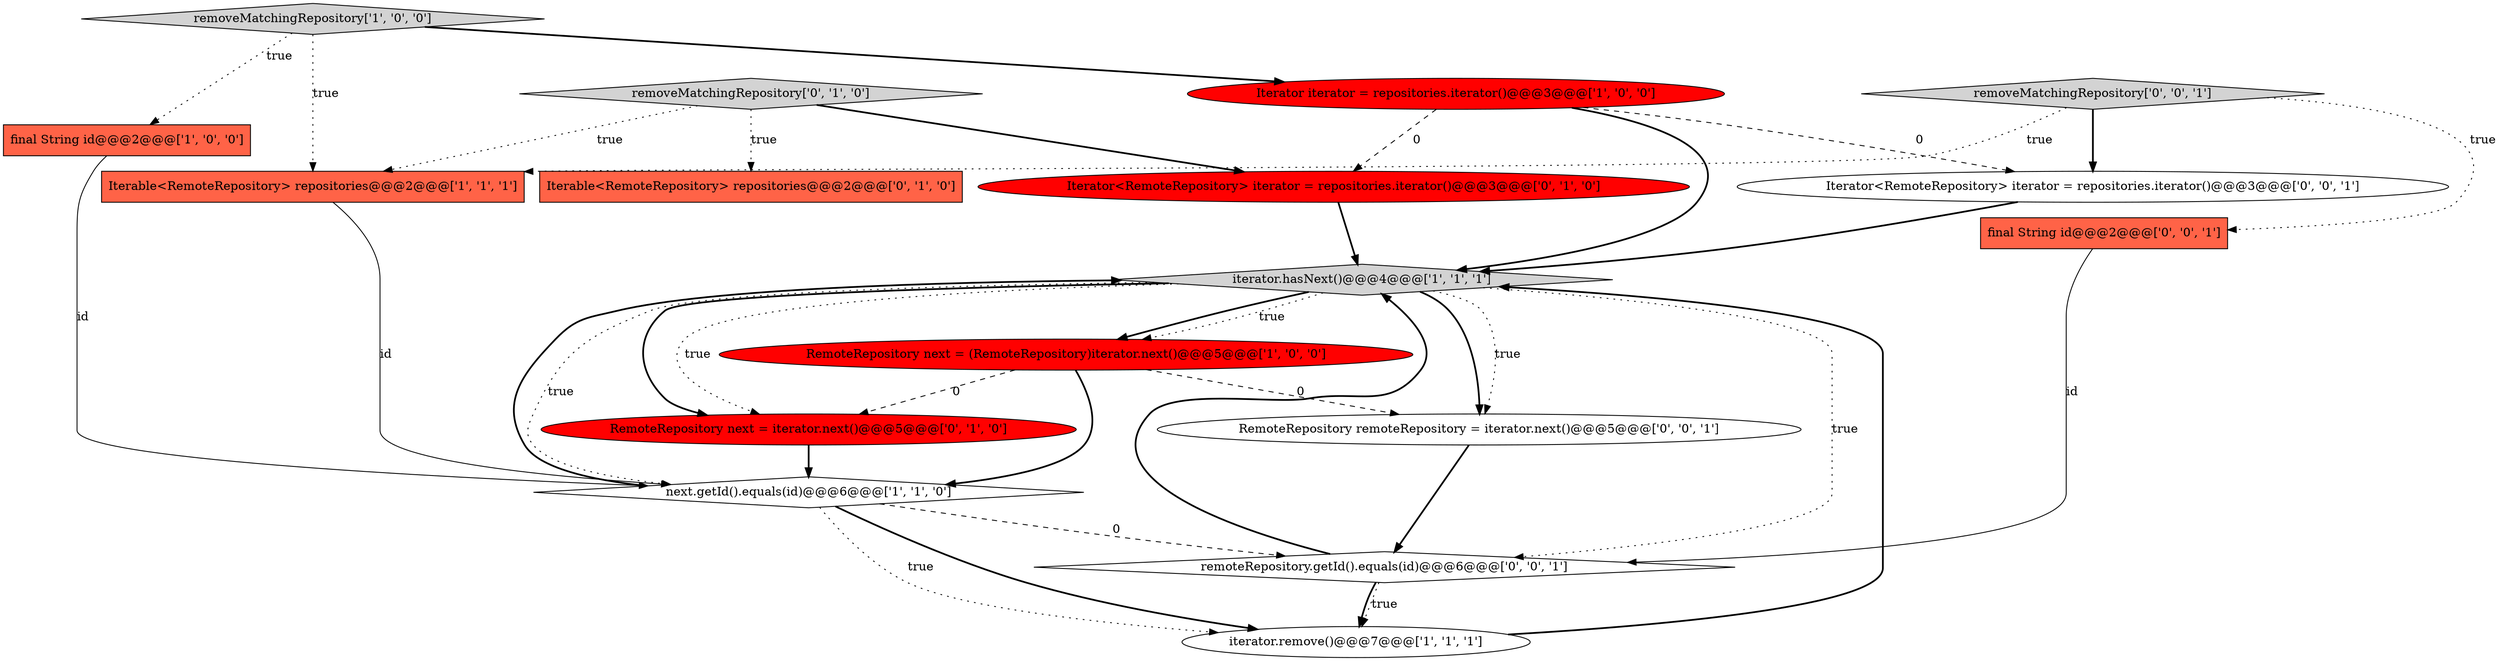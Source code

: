 digraph {
5 [style = filled, label = "iterator.hasNext()@@@4@@@['1', '1', '1']", fillcolor = lightgray, shape = diamond image = "AAA0AAABBB1BBB"];
7 [style = filled, label = "removeMatchingRepository['1', '0', '0']", fillcolor = lightgray, shape = diamond image = "AAA0AAABBB1BBB"];
15 [style = filled, label = "removeMatchingRepository['0', '0', '1']", fillcolor = lightgray, shape = diamond image = "AAA0AAABBB3BBB"];
2 [style = filled, label = "iterator.remove()@@@7@@@['1', '1', '1']", fillcolor = white, shape = ellipse image = "AAA0AAABBB1BBB"];
16 [style = filled, label = "Iterator<RemoteRepository> iterator = repositories.iterator()@@@3@@@['0', '0', '1']", fillcolor = white, shape = ellipse image = "AAA0AAABBB3BBB"];
11 [style = filled, label = "Iterator<RemoteRepository> iterator = repositories.iterator()@@@3@@@['0', '1', '0']", fillcolor = red, shape = ellipse image = "AAA1AAABBB2BBB"];
10 [style = filled, label = "RemoteRepository next = iterator.next()@@@5@@@['0', '1', '0']", fillcolor = red, shape = ellipse image = "AAA1AAABBB2BBB"];
12 [style = filled, label = "final String id@@@2@@@['0', '0', '1']", fillcolor = tomato, shape = box image = "AAA0AAABBB3BBB"];
14 [style = filled, label = "remoteRepository.getId().equals(id)@@@6@@@['0', '0', '1']", fillcolor = white, shape = diamond image = "AAA0AAABBB3BBB"];
0 [style = filled, label = "final String id@@@2@@@['1', '0', '0']", fillcolor = tomato, shape = box image = "AAA0AAABBB1BBB"];
9 [style = filled, label = "Iterable<RemoteRepository> repositories@@@2@@@['0', '1', '0']", fillcolor = tomato, shape = box image = "AAA0AAABBB2BBB"];
13 [style = filled, label = "RemoteRepository remoteRepository = iterator.next()@@@5@@@['0', '0', '1']", fillcolor = white, shape = ellipse image = "AAA0AAABBB3BBB"];
4 [style = filled, label = "Iterable<RemoteRepository> repositories@@@2@@@['1', '1', '1']", fillcolor = tomato, shape = box image = "AAA0AAABBB1BBB"];
3 [style = filled, label = "RemoteRepository next = (RemoteRepository)iterator.next()@@@5@@@['1', '0', '0']", fillcolor = red, shape = ellipse image = "AAA1AAABBB1BBB"];
6 [style = filled, label = "next.getId().equals(id)@@@6@@@['1', '1', '0']", fillcolor = white, shape = diamond image = "AAA0AAABBB1BBB"];
8 [style = filled, label = "removeMatchingRepository['0', '1', '0']", fillcolor = lightgray, shape = diamond image = "AAA0AAABBB2BBB"];
1 [style = filled, label = "Iterator iterator = repositories.iterator()@@@3@@@['1', '0', '0']", fillcolor = red, shape = ellipse image = "AAA1AAABBB1BBB"];
1->5 [style = bold, label=""];
5->3 [style = bold, label=""];
5->10 [style = bold, label=""];
5->14 [style = dotted, label="true"];
14->2 [style = dotted, label="true"];
7->1 [style = bold, label=""];
0->6 [style = solid, label="id"];
5->10 [style = dotted, label="true"];
5->6 [style = dotted, label="true"];
3->6 [style = bold, label=""];
12->14 [style = solid, label="id"];
4->6 [style = solid, label="id"];
5->3 [style = dotted, label="true"];
7->0 [style = dotted, label="true"];
15->16 [style = bold, label=""];
3->13 [style = dashed, label="0"];
6->14 [style = dashed, label="0"];
10->6 [style = bold, label=""];
8->4 [style = dotted, label="true"];
15->4 [style = dotted, label="true"];
6->2 [style = bold, label=""];
6->5 [style = bold, label=""];
11->5 [style = bold, label=""];
5->13 [style = dotted, label="true"];
6->2 [style = dotted, label="true"];
1->11 [style = dashed, label="0"];
1->16 [style = dashed, label="0"];
5->13 [style = bold, label=""];
7->4 [style = dotted, label="true"];
16->5 [style = bold, label=""];
15->12 [style = dotted, label="true"];
14->2 [style = bold, label=""];
3->10 [style = dashed, label="0"];
8->9 [style = dotted, label="true"];
8->11 [style = bold, label=""];
13->14 [style = bold, label=""];
2->5 [style = bold, label=""];
14->5 [style = bold, label=""];
}
